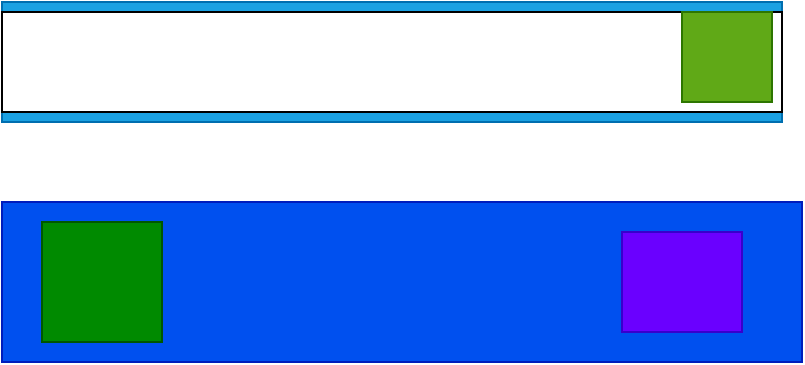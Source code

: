 <mxfile>
    <diagram id="EnpIkv1CB3McGLAo_Uox" name="Página-1">
        <mxGraphModel dx="587" dy="226" grid="1" gridSize="10" guides="1" tooltips="1" connect="1" arrows="1" fold="1" page="1" pageScale="1" pageWidth="827" pageHeight="1169" math="0" shadow="0">
            <root>
                <mxCell id="0"/>
                <mxCell id="1" parent="0"/>
                <mxCell id="2" value="" style="rounded=0;whiteSpace=wrap;html=1;fillColor=#1ba1e2;fontColor=#ffffff;strokeColor=#006EAF;" parent="1" vertex="1">
                    <mxGeometry x="320" y="100" width="390" height="60" as="geometry"/>
                </mxCell>
                <mxCell id="4" value="" style="rounded=0;whiteSpace=wrap;html=1;" parent="1" vertex="1">
                    <mxGeometry x="320" y="105" width="390" height="50" as="geometry"/>
                </mxCell>
                <mxCell id="3" value="" style="whiteSpace=wrap;html=1;aspect=fixed;fillColor=#60a917;fontColor=#ffffff;strokeColor=#2D7600;" parent="1" vertex="1">
                    <mxGeometry x="660" y="105" width="45" height="45" as="geometry"/>
                </mxCell>
                <mxCell id="5" value="" style="rounded=0;whiteSpace=wrap;html=1;fillColor=#0050ef;fontColor=#ffffff;strokeColor=#001DBC;" vertex="1" parent="1">
                    <mxGeometry x="320" y="200" width="400" height="80" as="geometry"/>
                </mxCell>
                <mxCell id="6" value="" style="whiteSpace=wrap;html=1;aspect=fixed;fillColor=#008a00;fontColor=#ffffff;strokeColor=#005700;" vertex="1" parent="1">
                    <mxGeometry x="340" y="210" width="60" height="60" as="geometry"/>
                </mxCell>
                <mxCell id="7" value="" style="rounded=0;whiteSpace=wrap;html=1;fillColor=#6a00ff;fontColor=#ffffff;strokeColor=#3700CC;" vertex="1" parent="1">
                    <mxGeometry x="630" y="215" width="60" height="50" as="geometry"/>
                </mxCell>
            </root>
        </mxGraphModel>
    </diagram>
</mxfile>